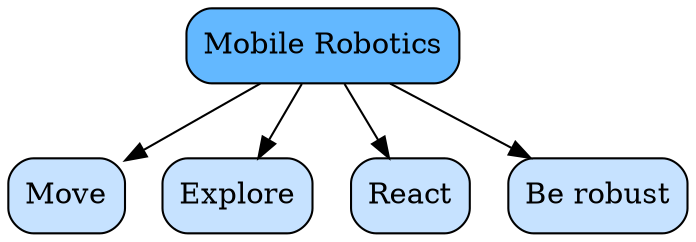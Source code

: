 digraph Moible {
graph[margin=0];
mobile [label="Mobile Robotics", shape=box, style="rounded,filled", color=black, fillcolor=steelblue1];
move [label="Move", shape=box, style="rounded,filled", color=black, fillcolor=slategray1];
explore [label="Explore", shape=box, style="rounded,filled", color=black, fillcolor=slategray1];
react [label="React", shape=box, style="rounded,filled", color=black, fillcolor=slategray1];
robust [label="Be robust", shape=box, style="rounded,filled", color=black, fillcolor=slategray1];
mobile -> move;
mobile -> explore;
mobile -> react;
mobile -> robust;
}